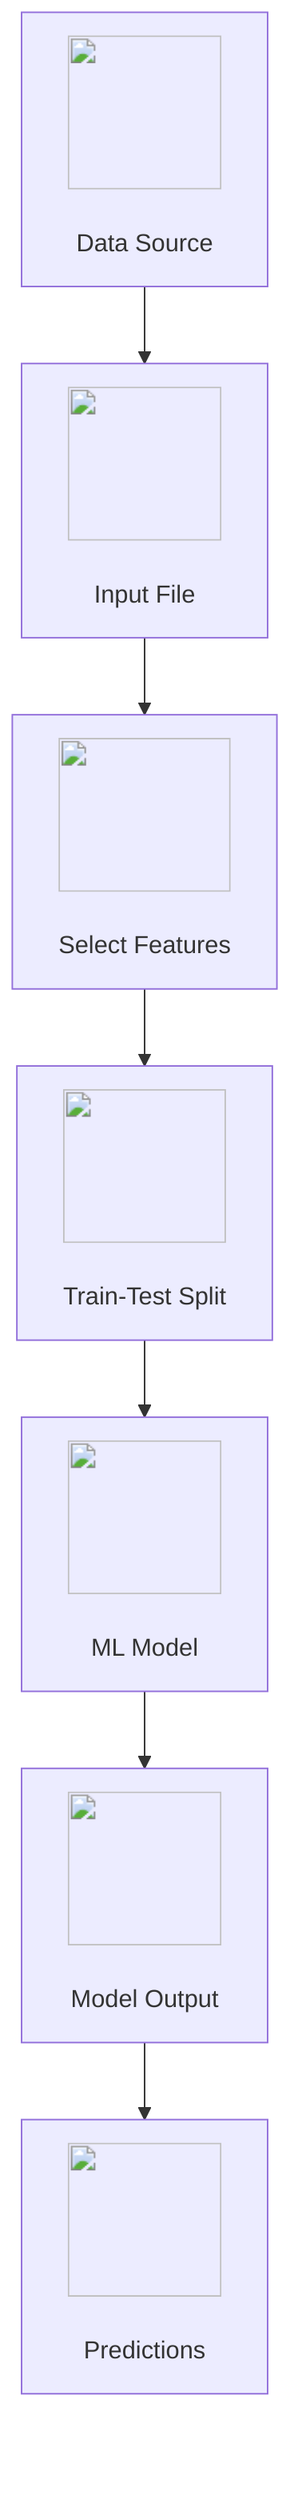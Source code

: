 graph TD
    A["<img src='icons/database.svg' width=100 height=100/> <br/> Data Source"] --> B["<img src='icons/file.svg' width=100 height=100/> <br/> Input File"]
    B --> C["<img src='icons/column_split.svg' width=100 height=100/> <br/> Select Features"]
    C --> D["<img src='icons/row_split.svg' width=100 height=100/> <br/> Train-Test Split"]
    D --> E["<img src='icons/brain.svg' width=100 height=100/> <br/> ML Model"]
    E --> F["<img src='icons/table.svg' width=100 height=100/> <br/> Model Output"]
    F --> G["<img src='icons/image.svg' width=100 height=100/> <br/> Predictions"];